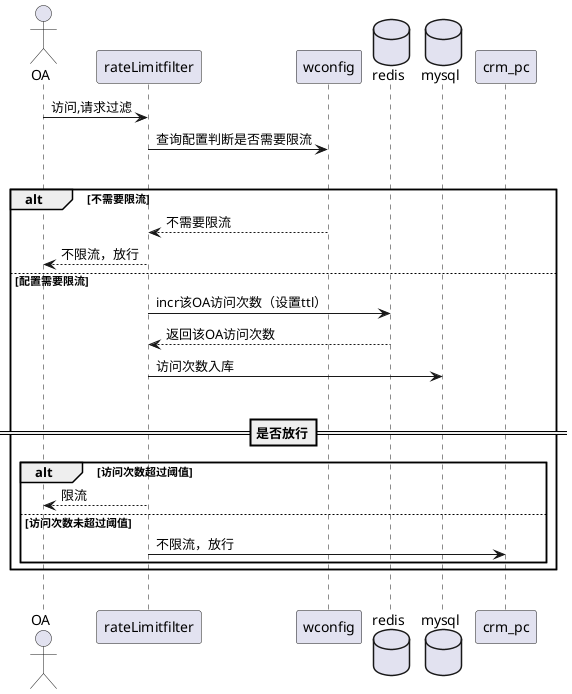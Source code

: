 @startuml
'https://plantuml.com/class-diagram'

actor OA
participant rateLimitfilter
participant wconfig
database redis
database mysql
participant crm_pc




OA -> rateLimitfilter: 访问,请求过滤
rateLimitfilter -> wconfig: 查询配置判断是否需要限流
|||
alt 不需要限流
    wconfig --> rateLimitfilter: 不需要限流
    rateLimitfilter --> OA: 不限流，放行
else 配置需要限流
    rateLimitfilter -> redis: incr该OA访问次数（设置ttl）
    redis --> rateLimitfilter: 返回该OA访问次数
    rateLimitfilter -> mysql: 访问次数入库
    |||
    ==是否放行==
    alt 访问次数超过阈值
        rateLimitfilter --> OA: 限流
    else 访问次数未超过阈值
        rateLimitfilter -> crm_pc: 不限流，放行
    end
end
|||

@enduml